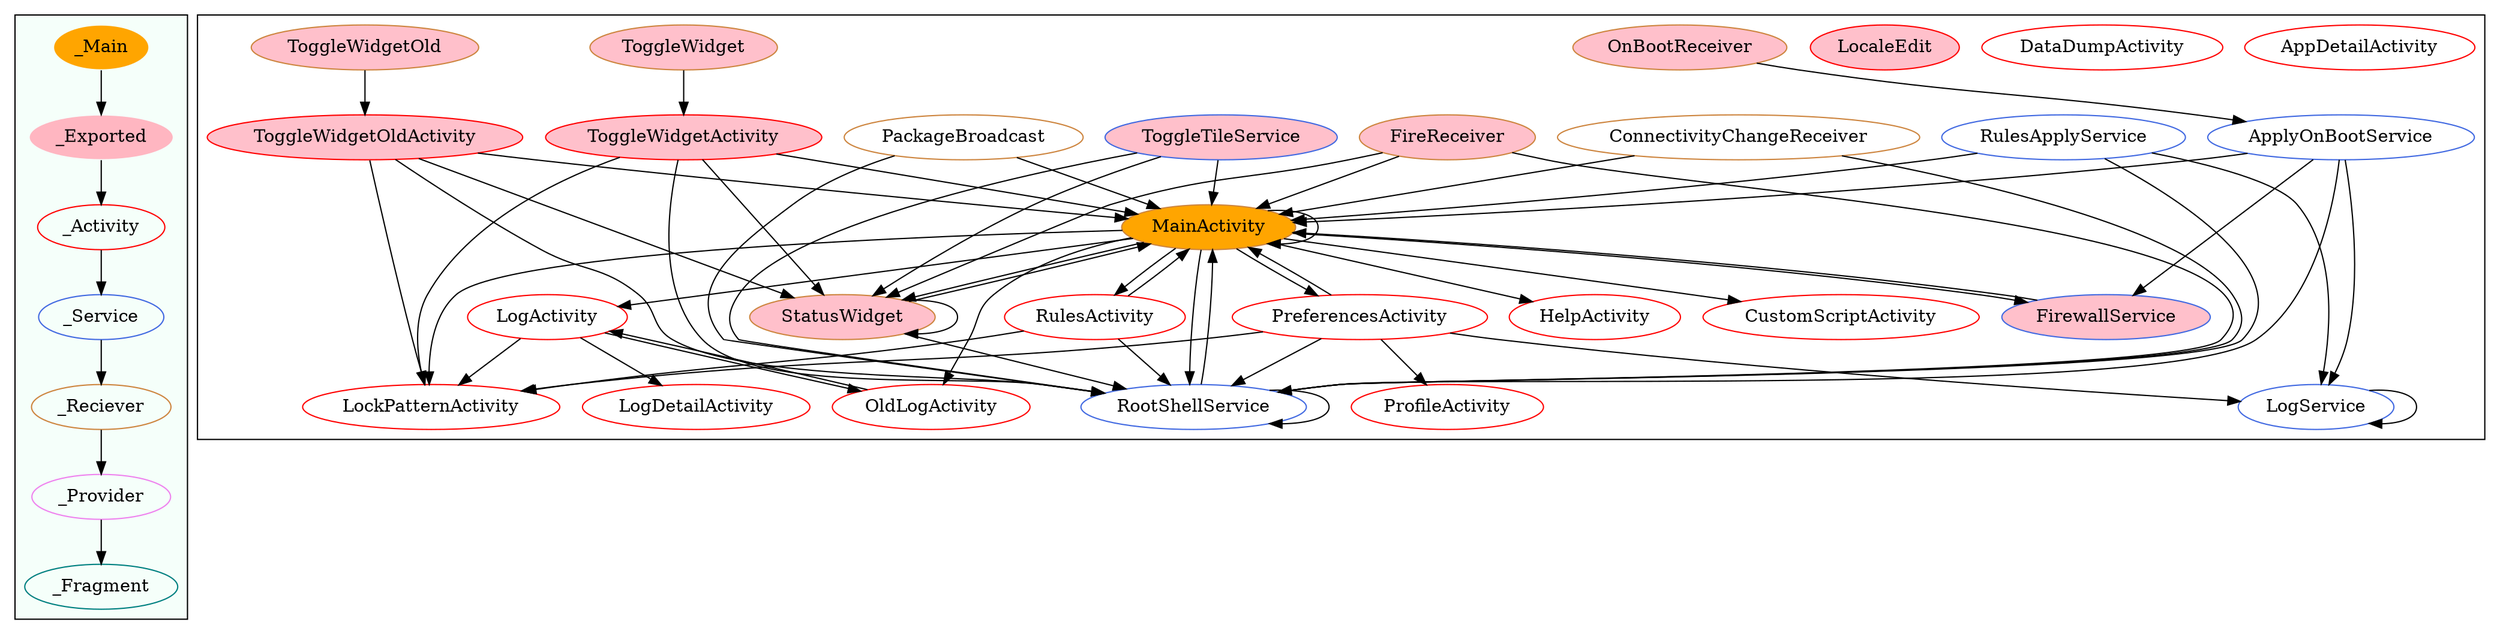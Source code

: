 digraph G {
subgraph cluster_legend{ 
bgcolor=mintcream;
_Activity[color = red];
_Service[color = royalblue];
_Provider[color = violet];
_Reciever[color = peru];
_Fragment[color = teal];
_Main[style=filled, fillcolor=orange, color = mintcream];
_Exported[style=filled, fillcolor=lightpink, color = mintcream];
_Main -> _Exported -> _Activity -> _Service -> _Reciever -> _Provider -> _Fragment; 
}
subgraph cluster_component{ 
AppDetailActivity[color = red];
LogDetailActivity[color = red];
LogActivity[color = red];
ToggleWidgetActivity[style=filled, fillcolor=pink, color = red];
PreferencesActivity[color = red];
HelpActivity[color = red];
MainActivity[style=filled, fillcolor=orange, color = red];
ToggleWidgetOldActivity[style=filled, fillcolor=pink, color = red];
RulesActivity[color = red];
OldLogActivity[color = red];
CustomScriptActivity[color = red];
DataDumpActivity[color = red];
ProfileActivity[color = red];
LockPatternActivity[color = red];
LocaleEdit[style=filled, fillcolor=pink, color = red];
ApplyOnBootService[color = royalblue];
RootShellService[color = royalblue];
RulesApplyService[color = royalblue];
ToggleTileService[style=filled, fillcolor=pink, color = royalblue];
FirewallService[style=filled, fillcolor=pink, color = royalblue];
LogService[color = royalblue];
ToggleWidgetOld[style=filled, fillcolor=pink, color = peru];
StatusWidget[style=filled, fillcolor=pink, color = peru];
PackageBroadcast[color = peru];
MainActivity[color = peru];
ConnectivityChangeReceiver[color = peru];
MainActivity[color = peru];
FireReceiver[style=filled, fillcolor=pink, color = peru];
OnBootReceiver[style=filled, fillcolor=pink, color = peru];
ToggleWidget[style=filled, fillcolor=pink, color = peru];
ApplyOnBootService->MainActivity;
ApplyOnBootService->FirewallService;
ApplyOnBootService->LogService;
ApplyOnBootService->RootShellService;
ToggleWidgetOld->ToggleWidgetOldActivity;
ToggleWidgetActivity->RootShellService;
ToggleWidgetActivity->MainActivity;
ToggleWidgetActivity->LockPatternActivity;
ToggleWidgetActivity->StatusWidget;
RulesApplyService->MainActivity;
RulesApplyService->LogService;
RulesApplyService->RootShellService;
LogActivity->OldLogActivity;
LogActivity->LogDetailActivity;
LogActivity->LockPatternActivity;
PreferencesActivity->LockPatternActivity;
PreferencesActivity->MainActivity;
PreferencesActivity->RootShellService;
PreferencesActivity->LogService;
PreferencesActivity->ProfileActivity;
StatusWidget->MainActivity;
StatusWidget->StatusWidget;
StatusWidget->RootShellService;
MainActivity->MainActivity;
MainActivity->StatusWidget;
MainActivity->RootShellService;
MainActivity->CustomScriptActivity;
MainActivity->HelpActivity;
MainActivity->OldLogActivity;
MainActivity->LockPatternActivity;
MainActivity->PreferencesActivity;
MainActivity->LogActivity;
MainActivity->FirewallService;
MainActivity->RulesActivity;
ToggleWidgetOldActivity->MainActivity;
ToggleWidgetOldActivity->StatusWidget;
ToggleWidgetOldActivity->RootShellService;
ToggleWidgetOldActivity->LockPatternActivity;
FireReceiver->MainActivity;
FireReceiver->StatusWidget;
FireReceiver->RootShellService;
ToggleTileService->MainActivity;
ToggleTileService->StatusWidget;
ToggleTileService->RootShellService;
OnBootReceiver->ApplyOnBootService;
ToggleWidget->ToggleWidgetActivity;
RulesActivity->RootShellService;
RulesActivity->MainActivity;
RulesActivity->LockPatternActivity;
RootShellService->MainActivity;
RootShellService->RootShellService;
OldLogActivity->LogActivity;
PackageBroadcast->MainActivity;
PackageBroadcast->RootShellService;
ConnectivityChangeReceiver->MainActivity;
ConnectivityChangeReceiver->RootShellService;
FirewallService->MainActivity;
LogService->LogService;
}
}
